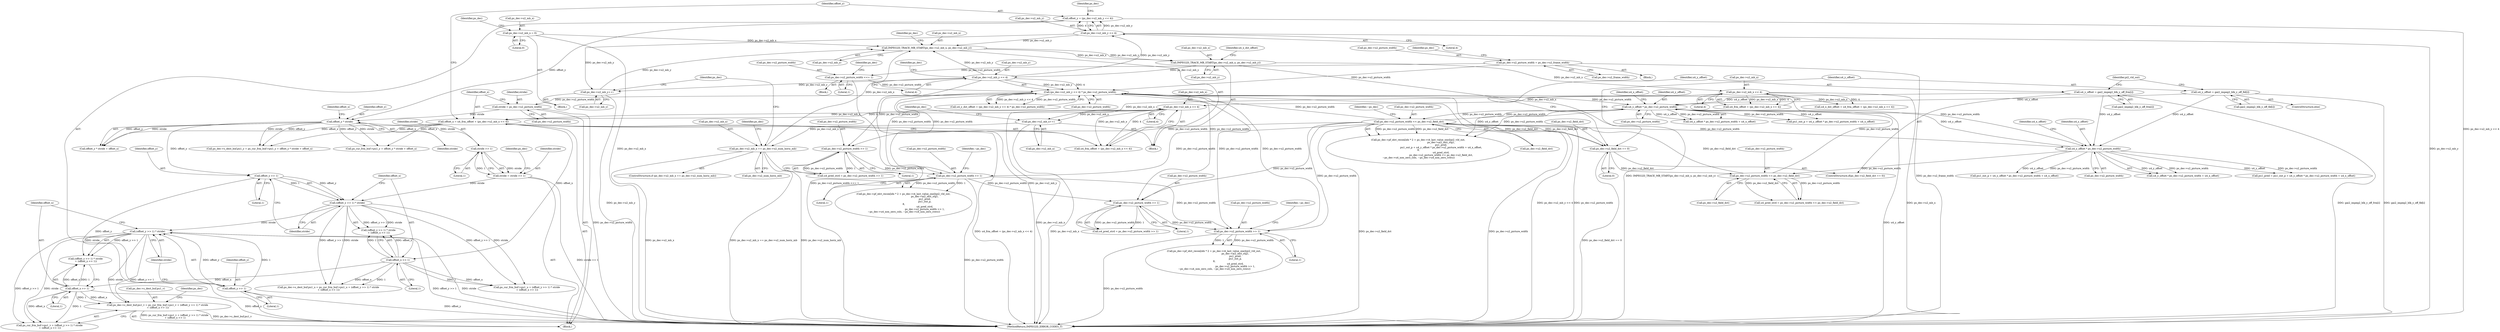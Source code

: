 digraph "0_Android_58a6822d7140137ce957c6d2fc20bae1374186c1@pointer" {
"1000352" [label="(Call,ps_dec->s_dest_buf.pu1_v = ps_cur_frm_buf->pu1_v + (offset_y >> 1) * stride\n + (offset_x >> 1))"];
"1000363" [label="(Call,(offset_y >> 1) * stride)"];
"1000364" [label="(Call,offset_y >> 1)"];
"1000345" [label="(Call,offset_y >> 1)"];
"1000324" [label="(Call,offset_y * stride)"];
"1000306" [label="(Call,offset_y = (ps_dec->u2_mb_y << 4))"];
"1000308" [label="(Call,ps_dec->u2_mb_y << 4)"];
"1000234" [label="(Call,ps_dec->u2_mb_y << 4)"];
"1000215" [label="(Call,IMPEG2D_TRACE_MB_START(ps_dec->u2_mb_x, ps_dec->u2_mb_y))"];
"1000197" [label="(Call,IMPEG2D_TRACE_MB_START(ps_dec->u2_mb_x, ps_dec->u2_mb_y))"];
"1000808" [label="(Call,ps_dec->u2_mb_x = 0)"];
"1000800" [label="(Call,ps_dec->u2_mb_x == ps_dec->u2_num_horiz_mb)"];
"1000779" [label="(Call,ps_dec->u2_mb_x++)"];
"1000226" [label="(Call,ps_dec->u2_mb_x << 4)"];
"1000301" [label="(Call,ps_dec->u2_mb_x << 4)"];
"1000813" [label="(Call,ps_dec->u2_mb_y++)"];
"1000292" [label="(Call,stride = ps_dec->u2_picture_width)"];
"1000233" [label="(Call,(ps_dec->u2_mb_y << 4) * ps_dec->u2_picture_width)"];
"1000645" [label="(Call,ps_dec->u2_picture_width >> 1)"];
"1000621" [label="(Call,ps_dec->u2_picture_width >> 1)"];
"1000523" [label="(Call,ps_dec->u2_picture_width << ps_dec->u2_field_dct)"];
"1000515" [label="(Call,u4_y_offset * ps_dec->u2_picture_width)"];
"1000437" [label="(Call,u4_y_offset = gai2_impeg2_blk_y_off_fld[i])"];
"1000431" [label="(Call,u4_y_offset = gai2_impeg2_blk_y_off_frm[i])"];
"1000481" [label="(Call,u4_y_offset * ps_dec->u2_picture_width)"];
"1000489" [label="(Call,ps_dec->u2_picture_width << ps_dec->u2_field_dct)"];
"1000426" [label="(Call,ps_dec->u2_field_dct == 0)"];
"1000165" [label="(Call,ps_dec->u2_picture_width <<= 1)"];
"1000151" [label="(Call,ps_dec->u2_picture_width = ps_dec->u2_frame_width)"];
"1000759" [label="(Call,ps_dec->u2_picture_width >> 1)"];
"1000735" [label="(Call,ps_dec->u2_picture_width >> 1)"];
"1000344" [label="(Call,(offset_y >> 1) * stride)"];
"1000328" [label="(Call,stride = stride >> 1)"];
"1000330" [label="(Call,stride >> 1)"];
"1000368" [label="(Call,offset_x >> 1)"];
"1000349" [label="(Call,offset_x >> 1)"];
"1000297" [label="(Call,offset_x = u4_frm_offset + (ps_dec->u2_mb_x << 4))"];
"1000219" [label="(Call,ps_dec->u2_mb_y)"];
"1000799" [label="(ControlStructure,if (ps_dec->u2_mb_x == ps_dec->u2_num_horiz_mb))"];
"1000487" [label="(Call,u4_pred_strd = ps_dec->u2_picture_width << ps_dec->u2_field_dct)"];
"1000481" [label="(Call,u4_y_offset * ps_dec->u2_picture_width)"];
"1000336" [label="(Identifier,ps_dec)"];
"1000520" [label="(Identifier,u4_x_offset)"];
"1000293" [label="(Identifier,stride)"];
"1000436" [label="(ControlStructure,else)"];
"1000216" [label="(Call,ps_dec->u2_mb_x)"];
"1000325" [label="(Identifier,offset_y)"];
"1000339" [label="(Call,ps_cur_frm_buf->pu1_u + (offset_y >> 1) * stride\n + (offset_x >> 1))"];
"1000524" [label="(Call,ps_dec->u2_picture_width)"];
"1000298" [label="(Identifier,offset_x)"];
"1000646" [label="(Call,ps_dec->u2_picture_width)"];
"1000333" [label="(Call,ps_dec->s_dest_buf.pu1_u = ps_cur_frm_buf->pu1_u + (offset_y >> 1) * stride\n + (offset_x >> 1))"];
"1000358" [label="(Call,ps_cur_frm_buf->pu1_v + (offset_y >> 1) * stride\n + (offset_x >> 1))"];
"1000527" [label="(Call,ps_dec->u2_field_dct)"];
"1000224" [label="(Call,u4_frm_offset + (ps_dec->u2_mb_x << 4))"];
"1000201" [label="(Call,ps_dec->u2_mb_y)"];
"1000431" [label="(Call,u4_y_offset = gai2_impeg2_blk_y_off_frm[i])"];
"1000324" [label="(Call,offset_y * stride)"];
"1000739" [label="(Literal,1)"];
"1000427" [label="(Call,ps_dec->u2_field_dct)"];
"1000514" [label="(Call,u4_y_offset * ps_dec->u2_picture_width + u4_x_offset)"];
"1000155" [label="(Call,ps_dec->u2_frame_width)"];
"1000346" [label="(Identifier,offset_y)"];
"1000645" [label="(Call,ps_dec->u2_picture_width >> 1)"];
"1000814" [label="(Call,ps_dec->u2_mb_y)"];
"1000302" [label="(Call,ps_dec->u2_mb_x)"];
"1000332" [label="(Literal,1)"];
"1000231" [label="(Call,u4_y_dst_offset = (ps_dec->u2_mb_y << 4) * ps_dec->u2_picture_width)"];
"1000820" [label="(Identifier,ps_dec)"];
"1000493" [label="(Call,ps_dec->u2_field_dct)"];
"1000483" [label="(Call,ps_dec->u2_picture_width)"];
"1000787" [label="(Identifier,ps_dec)"];
"1000343" [label="(Call,(offset_y >> 1) * stride\n + (offset_x >> 1))"];
"1000257" [label="(Block,)"];
"1000331" [label="(Identifier,stride)"];
"1000489" [label="(Call,ps_dec->u2_picture_width << ps_dec->u2_field_dct)"];
"1000151" [label="(Call,ps_dec->u2_picture_width = ps_dec->u2_frame_width)"];
"1000306" [label="(Call,offset_y = (ps_dec->u2_mb_y << 4))"];
"1000369" [label="(Identifier,offset_x)"];
"1000297" [label="(Call,offset_x = u4_frm_offset + (ps_dec->u2_mb_x << 4))"];
"1000801" [label="(Call,ps_dec->u2_mb_x)"];
"1000760" [label="(Call,ps_dec->u2_picture_width)"];
"1000169" [label="(Literal,1)"];
"1000294" [label="(Call,ps_dec->u2_picture_width)"];
"1000432" [label="(Identifier,u4_y_offset)"];
"1000813" [label="(Call,ps_dec->u2_mb_y++)"];
"1000235" [label="(Call,ps_dec->u2_mb_y)"];
"1000368" [label="(Call,offset_x >> 1)"];
"1000345" [label="(Call,offset_y >> 1)"];
"1000515" [label="(Call,u4_y_offset * ps_dec->u2_picture_width)"];
"1000366" [label="(Literal,1)"];
"1000312" [label="(Literal,4)"];
"1000480" [label="(Call,u4_y_offset * ps_dec->u2_picture_width + u4_x_offset)"];
"1000173" [label="(Identifier,ps_dec)"];
"1000226" [label="(Call,ps_dec->u2_mb_x << 4)"];
"1000807" [label="(Block,)"];
"1000352" [label="(Call,ps_dec->s_dest_buf.pu1_v = ps_cur_frm_buf->pu1_v + (offset_y >> 1) * stride\n + (offset_x >> 1))"];
"1000301" [label="(Call,ps_dec->u2_mb_x << 4)"];
"1000808" [label="(Call,ps_dec->u2_mb_x = 0)"];
"1000486" [label="(Identifier,u4_x_offset)"];
"1000166" [label="(Call,ps_dec->u2_picture_width)"];
"1000370" [label="(Literal,1)"];
"1000299" [label="(Call,u4_frm_offset + (ps_dec->u2_mb_x << 4))"];
"1000812" [label="(Literal,0)"];
"1000351" [label="(Literal,1)"];
"1000197" [label="(Call,IMPEG2D_TRACE_MB_START(ps_dec->u2_mb_x, ps_dec->u2_mb_y))"];
"1000476" [label="(Call,pu1_pred = pu1_out_p + u4_y_offset * ps_dec->u2_picture_width + u4_x_offset)"];
"1000649" [label="(Literal,1)"];
"1000305" [label="(Literal,4)"];
"1000439" [label="(Call,gai2_impeg2_blk_y_off_fld[i])"];
"1000353" [label="(Call,ps_dec->s_dest_buf.pu1_v)"];
"1000367" [label="(Identifier,stride)"];
"1000350" [label="(Identifier,offset_x)"];
"1000183" [label="(Block,)"];
"1000512" [label="(Call,pu1_out_p + u4_y_offset * ps_dec->u2_picture_width + u4_x_offset)"];
"1000426" [label="(Call,ps_dec->u2_field_dct == 0)"];
"1000165" [label="(Call,ps_dec->u2_picture_width <<= 1)"];
"1000323" [label="(Call,offset_y * stride + offset_x)"];
"1000307" [label="(Identifier,offset_y)"];
"1000815" [label="(Identifier,ps_dec)"];
"1000328" [label="(Call,stride = stride >> 1)"];
"1000759" [label="(Call,ps_dec->u2_picture_width >> 1)"];
"1000363" [label="(Call,(offset_y >> 1) * stride)"];
"1000326" [label="(Identifier,stride)"];
"1000809" [label="(Call,ps_dec->u2_mb_x)"];
"1000313" [label="(Call,ps_dec->s_dest_buf.pu1_y = ps_cur_frm_buf->pu1_y + offset_y * stride + offset_x)"];
"1000240" [label="(Identifier,ps_dec)"];
"1000804" [label="(Call,ps_dec->u2_num_horiz_mb)"];
"1000292" [label="(Call,stride = ps_dec->u2_picture_width)"];
"1000735" [label="(Call,ps_dec->u2_picture_width >> 1)"];
"1000215" [label="(Call,IMPEG2D_TRACE_MB_START(ps_dec->u2_mb_x, ps_dec->u2_mb_y))"];
"1000736" [label="(Call,ps_dec->u2_picture_width)"];
"1000517" [label="(Call,ps_dec->u2_picture_width)"];
"1000308" [label="(Call,ps_dec->u2_mb_y << 4)"];
"1000222" [label="(Call,u4_x_dst_offset = u4_frm_offset + (ps_dec->u2_mb_x << 4))"];
"1000750" [label="(Call,ps_dec->pf_idct_recon[idx * 2 + ps_dec->i4_last_value_one](pi2_vld_out,\n                                                        ps_dec->ai2_idct_stg1,\n                                                        pu1_pred,\n                                                        pu1_out_p,\n 8,\n                                                        u4_pred_strd,\n                                                        ps_dec->u2_picture_width >> 1,\n ~ps_dec->u4_non_zero_cols, ~ps_dec->u4_non_zero_rows))"];
"1000430" [label="(Literal,0)"];
"1000227" [label="(Call,ps_dec->u2_mb_x)"];
"1000506" [label="(Call,ps_dec->pf_idct_recon[idx * 2 + ps_dec->i4_last_value_one](pi2_vld_out,\n                                                            ps_dec->ai2_idct_stg1,\n                                                            pu1_pred,\n                                                            pu1_out_p + u4_y_offset * ps_dec->u2_picture_width + u4_x_offset,\n 8,\n                                                            u4_pred_strd,\n                                                            ps_dec->u2_picture_width << ps_dec->u2_field_dct,\n ~ps_dec->u4_non_zero_cols, ~ps_dec->u4_non_zero_rows))"];
"1000344" [label="(Call,(offset_y >> 1) * stride)"];
"1000372" [label="(Identifier,ps_dec)"];
"1000327" [label="(Identifier,offset_x)"];
"1000319" [label="(Call,ps_cur_frm_buf->pu1_y + offset_y * stride + offset_x)"];
"1000425" [label="(ControlStructure,if(ps_dec->u2_field_dct == 0))"];
"1000152" [label="(Call,ps_dec->u2_picture_width)"];
"1000348" [label="(Identifier,stride)"];
"1000164" [label="(Block,)"];
"1000833" [label="(MethodReturn,IMPEG2D_ERROR_CODES_T)"];
"1000765" [label="(Identifier,~ps_dec)"];
"1000733" [label="(Call,u4_pred_strd = ps_dec->u2_picture_width >> 1)"];
"1000239" [label="(Call,ps_dec->u2_picture_width)"];
"1000651" [label="(Identifier,~ps_dec)"];
"1000622" [label="(Call,ps_dec->u2_picture_width)"];
"1000316" [label="(Identifier,ps_dec)"];
"1000347" [label="(Literal,1)"];
"1000362" [label="(Call,(offset_y >> 1) * stride\n + (offset_x >> 1))"];
"1000443" [label="(Identifier,pi2_vld_out)"];
"1000438" [label="(Identifier,u4_y_offset)"];
"1000478" [label="(Call,pu1_out_p + u4_y_offset * ps_dec->u2_picture_width + u4_x_offset)"];
"1000482" [label="(Identifier,u4_y_offset)"];
"1000161" [label="(Identifier,ps_dec)"];
"1000207" [label="(Identifier,ps_dec)"];
"1000516" [label="(Identifier,u4_y_offset)"];
"1000636" [label="(Call,ps_dec->pf_idct_recon[idx * 2 + ps_dec->i4_last_value_one](pi2_vld_out,\n                                                        ps_dec->ai2_idct_stg1,\n                                                        pu1_pred,\n                                                        pu1_out_p,\n 8,\n                                                        u4_pred_strd,\n                                                        ps_dec->u2_picture_width >> 1,\n ~ps_dec->u4_non_zero_cols, ~ps_dec->u4_non_zero_rows))"];
"1000531" [label="(Identifier,~ps_dec)"];
"1000349" [label="(Call,offset_x >> 1)"];
"1000106" [label="(Block,)"];
"1000619" [label="(Call,u4_pred_strd = ps_dec->u2_picture_width >> 1)"];
"1000437" [label="(Call,u4_y_offset = gai2_impeg2_blk_y_off_fld[i])"];
"1000800" [label="(Call,ps_dec->u2_mb_x == ps_dec->u2_num_horiz_mb)"];
"1000230" [label="(Literal,4)"];
"1000364" [label="(Call,offset_y >> 1)"];
"1000810" [label="(Identifier,ps_dec)"];
"1000780" [label="(Call,ps_dec->u2_mb_x)"];
"1000433" [label="(Call,gai2_impeg2_blk_y_off_frm[i])"];
"1000779" [label="(Call,ps_dec->u2_mb_x++)"];
"1000763" [label="(Literal,1)"];
"1000198" [label="(Call,ps_dec->u2_mb_x)"];
"1000233" [label="(Call,(ps_dec->u2_mb_y << 4) * ps_dec->u2_picture_width)"];
"1000621" [label="(Call,ps_dec->u2_picture_width >> 1)"];
"1000523" [label="(Call,ps_dec->u2_picture_width << ps_dec->u2_field_dct)"];
"1000490" [label="(Call,ps_dec->u2_picture_width)"];
"1000223" [label="(Identifier,u4_x_dst_offset)"];
"1000329" [label="(Identifier,stride)"];
"1000365" [label="(Identifier,offset_y)"];
"1000330" [label="(Call,stride >> 1)"];
"1000238" [label="(Literal,4)"];
"1000625" [label="(Literal,1)"];
"1000234" [label="(Call,ps_dec->u2_mb_y << 4)"];
"1000309" [label="(Call,ps_dec->u2_mb_y)"];
"1000352" -> "1000257"  [label="AST: "];
"1000352" -> "1000358"  [label="CFG: "];
"1000353" -> "1000352"  [label="AST: "];
"1000358" -> "1000352"  [label="AST: "];
"1000372" -> "1000352"  [label="CFG: "];
"1000352" -> "1000833"  [label="DDG: ps_dec->s_dest_buf.pu1_v"];
"1000352" -> "1000833"  [label="DDG: ps_cur_frm_buf->pu1_v + (offset_y >> 1) * stride\n + (offset_x >> 1)"];
"1000363" -> "1000352"  [label="DDG: offset_y >> 1"];
"1000363" -> "1000352"  [label="DDG: stride"];
"1000368" -> "1000352"  [label="DDG: offset_x"];
"1000368" -> "1000352"  [label="DDG: 1"];
"1000363" -> "1000362"  [label="AST: "];
"1000363" -> "1000367"  [label="CFG: "];
"1000364" -> "1000363"  [label="AST: "];
"1000367" -> "1000363"  [label="AST: "];
"1000369" -> "1000363"  [label="CFG: "];
"1000363" -> "1000833"  [label="DDG: offset_y >> 1"];
"1000363" -> "1000833"  [label="DDG: stride"];
"1000363" -> "1000358"  [label="DDG: offset_y >> 1"];
"1000363" -> "1000358"  [label="DDG: stride"];
"1000363" -> "1000362"  [label="DDG: offset_y >> 1"];
"1000363" -> "1000362"  [label="DDG: stride"];
"1000364" -> "1000363"  [label="DDG: offset_y"];
"1000364" -> "1000363"  [label="DDG: 1"];
"1000344" -> "1000363"  [label="DDG: stride"];
"1000364" -> "1000366"  [label="CFG: "];
"1000365" -> "1000364"  [label="AST: "];
"1000366" -> "1000364"  [label="AST: "];
"1000367" -> "1000364"  [label="CFG: "];
"1000364" -> "1000833"  [label="DDG: offset_y"];
"1000345" -> "1000364"  [label="DDG: offset_y"];
"1000345" -> "1000344"  [label="AST: "];
"1000345" -> "1000347"  [label="CFG: "];
"1000346" -> "1000345"  [label="AST: "];
"1000347" -> "1000345"  [label="AST: "];
"1000348" -> "1000345"  [label="CFG: "];
"1000345" -> "1000344"  [label="DDG: offset_y"];
"1000345" -> "1000344"  [label="DDG: 1"];
"1000324" -> "1000345"  [label="DDG: offset_y"];
"1000324" -> "1000323"  [label="AST: "];
"1000324" -> "1000326"  [label="CFG: "];
"1000325" -> "1000324"  [label="AST: "];
"1000326" -> "1000324"  [label="AST: "];
"1000327" -> "1000324"  [label="CFG: "];
"1000324" -> "1000313"  [label="DDG: offset_y"];
"1000324" -> "1000313"  [label="DDG: stride"];
"1000324" -> "1000319"  [label="DDG: offset_y"];
"1000324" -> "1000319"  [label="DDG: stride"];
"1000324" -> "1000323"  [label="DDG: offset_y"];
"1000324" -> "1000323"  [label="DDG: stride"];
"1000306" -> "1000324"  [label="DDG: offset_y"];
"1000292" -> "1000324"  [label="DDG: stride"];
"1000324" -> "1000330"  [label="DDG: stride"];
"1000306" -> "1000257"  [label="AST: "];
"1000306" -> "1000308"  [label="CFG: "];
"1000307" -> "1000306"  [label="AST: "];
"1000308" -> "1000306"  [label="AST: "];
"1000316" -> "1000306"  [label="CFG: "];
"1000306" -> "1000833"  [label="DDG: ps_dec->u2_mb_y << 4"];
"1000308" -> "1000306"  [label="DDG: ps_dec->u2_mb_y"];
"1000308" -> "1000306"  [label="DDG: 4"];
"1000308" -> "1000312"  [label="CFG: "];
"1000309" -> "1000308"  [label="AST: "];
"1000312" -> "1000308"  [label="AST: "];
"1000308" -> "1000833"  [label="DDG: ps_dec->u2_mb_y"];
"1000308" -> "1000197"  [label="DDG: ps_dec->u2_mb_y"];
"1000234" -> "1000308"  [label="DDG: ps_dec->u2_mb_y"];
"1000308" -> "1000813"  [label="DDG: ps_dec->u2_mb_y"];
"1000234" -> "1000233"  [label="AST: "];
"1000234" -> "1000238"  [label="CFG: "];
"1000235" -> "1000234"  [label="AST: "];
"1000238" -> "1000234"  [label="AST: "];
"1000240" -> "1000234"  [label="CFG: "];
"1000234" -> "1000833"  [label="DDG: ps_dec->u2_mb_y"];
"1000234" -> "1000197"  [label="DDG: ps_dec->u2_mb_y"];
"1000234" -> "1000233"  [label="DDG: ps_dec->u2_mb_y"];
"1000234" -> "1000233"  [label="DDG: 4"];
"1000215" -> "1000234"  [label="DDG: ps_dec->u2_mb_y"];
"1000234" -> "1000813"  [label="DDG: ps_dec->u2_mb_y"];
"1000215" -> "1000183"  [label="AST: "];
"1000215" -> "1000219"  [label="CFG: "];
"1000216" -> "1000215"  [label="AST: "];
"1000219" -> "1000215"  [label="AST: "];
"1000223" -> "1000215"  [label="CFG: "];
"1000215" -> "1000833"  [label="DDG: IMPEG2D_TRACE_MB_START(ps_dec->u2_mb_x, ps_dec->u2_mb_y)"];
"1000197" -> "1000215"  [label="DDG: ps_dec->u2_mb_x"];
"1000197" -> "1000215"  [label="DDG: ps_dec->u2_mb_y"];
"1000215" -> "1000226"  [label="DDG: ps_dec->u2_mb_x"];
"1000197" -> "1000183"  [label="AST: "];
"1000197" -> "1000201"  [label="CFG: "];
"1000198" -> "1000197"  [label="AST: "];
"1000201" -> "1000197"  [label="AST: "];
"1000207" -> "1000197"  [label="CFG: "];
"1000808" -> "1000197"  [label="DDG: ps_dec->u2_mb_x"];
"1000800" -> "1000197"  [label="DDG: ps_dec->u2_mb_x"];
"1000813" -> "1000197"  [label="DDG: ps_dec->u2_mb_y"];
"1000808" -> "1000807"  [label="AST: "];
"1000808" -> "1000812"  [label="CFG: "];
"1000809" -> "1000808"  [label="AST: "];
"1000812" -> "1000808"  [label="AST: "];
"1000815" -> "1000808"  [label="CFG: "];
"1000808" -> "1000833"  [label="DDG: ps_dec->u2_mb_x"];
"1000800" -> "1000799"  [label="AST: "];
"1000800" -> "1000804"  [label="CFG: "];
"1000801" -> "1000800"  [label="AST: "];
"1000804" -> "1000800"  [label="AST: "];
"1000820" -> "1000800"  [label="CFG: "];
"1000810" -> "1000800"  [label="CFG: "];
"1000800" -> "1000833"  [label="DDG: ps_dec->u2_mb_x == ps_dec->u2_num_horiz_mb"];
"1000800" -> "1000833"  [label="DDG: ps_dec->u2_num_horiz_mb"];
"1000800" -> "1000833"  [label="DDG: ps_dec->u2_mb_x"];
"1000779" -> "1000800"  [label="DDG: ps_dec->u2_mb_x"];
"1000779" -> "1000183"  [label="AST: "];
"1000779" -> "1000780"  [label="CFG: "];
"1000780" -> "1000779"  [label="AST: "];
"1000787" -> "1000779"  [label="CFG: "];
"1000779" -> "1000833"  [label="DDG: ps_dec->u2_mb_x"];
"1000226" -> "1000779"  [label="DDG: ps_dec->u2_mb_x"];
"1000301" -> "1000779"  [label="DDG: ps_dec->u2_mb_x"];
"1000226" -> "1000224"  [label="AST: "];
"1000226" -> "1000230"  [label="CFG: "];
"1000227" -> "1000226"  [label="AST: "];
"1000230" -> "1000226"  [label="AST: "];
"1000224" -> "1000226"  [label="CFG: "];
"1000226" -> "1000833"  [label="DDG: ps_dec->u2_mb_x"];
"1000226" -> "1000222"  [label="DDG: ps_dec->u2_mb_x"];
"1000226" -> "1000222"  [label="DDG: 4"];
"1000226" -> "1000224"  [label="DDG: ps_dec->u2_mb_x"];
"1000226" -> "1000224"  [label="DDG: 4"];
"1000226" -> "1000301"  [label="DDG: ps_dec->u2_mb_x"];
"1000301" -> "1000299"  [label="AST: "];
"1000301" -> "1000305"  [label="CFG: "];
"1000302" -> "1000301"  [label="AST: "];
"1000305" -> "1000301"  [label="AST: "];
"1000299" -> "1000301"  [label="CFG: "];
"1000301" -> "1000833"  [label="DDG: ps_dec->u2_mb_x"];
"1000301" -> "1000297"  [label="DDG: ps_dec->u2_mb_x"];
"1000301" -> "1000297"  [label="DDG: 4"];
"1000301" -> "1000299"  [label="DDG: ps_dec->u2_mb_x"];
"1000301" -> "1000299"  [label="DDG: 4"];
"1000813" -> "1000807"  [label="AST: "];
"1000813" -> "1000814"  [label="CFG: "];
"1000814" -> "1000813"  [label="AST: "];
"1000820" -> "1000813"  [label="CFG: "];
"1000813" -> "1000833"  [label="DDG: ps_dec->u2_mb_y"];
"1000292" -> "1000257"  [label="AST: "];
"1000292" -> "1000294"  [label="CFG: "];
"1000293" -> "1000292"  [label="AST: "];
"1000294" -> "1000292"  [label="AST: "];
"1000298" -> "1000292"  [label="CFG: "];
"1000292" -> "1000833"  [label="DDG: ps_dec->u2_picture_width"];
"1000233" -> "1000292"  [label="DDG: ps_dec->u2_picture_width"];
"1000233" -> "1000231"  [label="AST: "];
"1000233" -> "1000239"  [label="CFG: "];
"1000239" -> "1000233"  [label="AST: "];
"1000231" -> "1000233"  [label="CFG: "];
"1000233" -> "1000833"  [label="DDG: ps_dec->u2_picture_width"];
"1000233" -> "1000833"  [label="DDG: ps_dec->u2_mb_y << 4"];
"1000233" -> "1000231"  [label="DDG: ps_dec->u2_mb_y << 4"];
"1000233" -> "1000231"  [label="DDG: ps_dec->u2_picture_width"];
"1000645" -> "1000233"  [label="DDG: ps_dec->u2_picture_width"];
"1000523" -> "1000233"  [label="DDG: ps_dec->u2_picture_width"];
"1000165" -> "1000233"  [label="DDG: ps_dec->u2_picture_width"];
"1000151" -> "1000233"  [label="DDG: ps_dec->u2_picture_width"];
"1000759" -> "1000233"  [label="DDG: ps_dec->u2_picture_width"];
"1000233" -> "1000481"  [label="DDG: ps_dec->u2_picture_width"];
"1000233" -> "1000515"  [label="DDG: ps_dec->u2_picture_width"];
"1000233" -> "1000621"  [label="DDG: ps_dec->u2_picture_width"];
"1000233" -> "1000645"  [label="DDG: ps_dec->u2_picture_width"];
"1000233" -> "1000735"  [label="DDG: ps_dec->u2_picture_width"];
"1000233" -> "1000759"  [label="DDG: ps_dec->u2_picture_width"];
"1000645" -> "1000636"  [label="AST: "];
"1000645" -> "1000649"  [label="CFG: "];
"1000646" -> "1000645"  [label="AST: "];
"1000649" -> "1000645"  [label="AST: "];
"1000651" -> "1000645"  [label="CFG: "];
"1000645" -> "1000833"  [label="DDG: ps_dec->u2_picture_width"];
"1000645" -> "1000636"  [label="DDG: ps_dec->u2_picture_width"];
"1000645" -> "1000636"  [label="DDG: 1"];
"1000621" -> "1000645"  [label="DDG: ps_dec->u2_picture_width"];
"1000523" -> "1000645"  [label="DDG: ps_dec->u2_picture_width"];
"1000645" -> "1000735"  [label="DDG: ps_dec->u2_picture_width"];
"1000645" -> "1000759"  [label="DDG: ps_dec->u2_picture_width"];
"1000621" -> "1000619"  [label="AST: "];
"1000621" -> "1000625"  [label="CFG: "];
"1000622" -> "1000621"  [label="AST: "];
"1000625" -> "1000621"  [label="AST: "];
"1000619" -> "1000621"  [label="CFG: "];
"1000621" -> "1000619"  [label="DDG: ps_dec->u2_picture_width"];
"1000621" -> "1000619"  [label="DDG: 1"];
"1000523" -> "1000621"  [label="DDG: ps_dec->u2_picture_width"];
"1000523" -> "1000506"  [label="AST: "];
"1000523" -> "1000527"  [label="CFG: "];
"1000524" -> "1000523"  [label="AST: "];
"1000527" -> "1000523"  [label="AST: "];
"1000531" -> "1000523"  [label="CFG: "];
"1000523" -> "1000833"  [label="DDG: ps_dec->u2_picture_width"];
"1000523" -> "1000833"  [label="DDG: ps_dec->u2_field_dct"];
"1000523" -> "1000426"  [label="DDG: ps_dec->u2_field_dct"];
"1000523" -> "1000481"  [label="DDG: ps_dec->u2_picture_width"];
"1000523" -> "1000515"  [label="DDG: ps_dec->u2_picture_width"];
"1000523" -> "1000506"  [label="DDG: ps_dec->u2_picture_width"];
"1000523" -> "1000506"  [label="DDG: ps_dec->u2_field_dct"];
"1000515" -> "1000523"  [label="DDG: ps_dec->u2_picture_width"];
"1000426" -> "1000523"  [label="DDG: ps_dec->u2_field_dct"];
"1000489" -> "1000523"  [label="DDG: ps_dec->u2_field_dct"];
"1000523" -> "1000735"  [label="DDG: ps_dec->u2_picture_width"];
"1000523" -> "1000759"  [label="DDG: ps_dec->u2_picture_width"];
"1000515" -> "1000514"  [label="AST: "];
"1000515" -> "1000517"  [label="CFG: "];
"1000516" -> "1000515"  [label="AST: "];
"1000517" -> "1000515"  [label="AST: "];
"1000520" -> "1000515"  [label="CFG: "];
"1000515" -> "1000833"  [label="DDG: u4_y_offset"];
"1000515" -> "1000506"  [label="DDG: u4_y_offset"];
"1000515" -> "1000506"  [label="DDG: ps_dec->u2_picture_width"];
"1000515" -> "1000512"  [label="DDG: u4_y_offset"];
"1000515" -> "1000512"  [label="DDG: ps_dec->u2_picture_width"];
"1000515" -> "1000514"  [label="DDG: u4_y_offset"];
"1000515" -> "1000514"  [label="DDG: ps_dec->u2_picture_width"];
"1000437" -> "1000515"  [label="DDG: u4_y_offset"];
"1000431" -> "1000515"  [label="DDG: u4_y_offset"];
"1000481" -> "1000515"  [label="DDG: u4_y_offset"];
"1000489" -> "1000515"  [label="DDG: ps_dec->u2_picture_width"];
"1000437" -> "1000436"  [label="AST: "];
"1000437" -> "1000439"  [label="CFG: "];
"1000438" -> "1000437"  [label="AST: "];
"1000439" -> "1000437"  [label="AST: "];
"1000443" -> "1000437"  [label="CFG: "];
"1000437" -> "1000833"  [label="DDG: gai2_impeg2_blk_y_off_fld[i]"];
"1000437" -> "1000481"  [label="DDG: u4_y_offset"];
"1000431" -> "1000425"  [label="AST: "];
"1000431" -> "1000433"  [label="CFG: "];
"1000432" -> "1000431"  [label="AST: "];
"1000433" -> "1000431"  [label="AST: "];
"1000443" -> "1000431"  [label="CFG: "];
"1000431" -> "1000833"  [label="DDG: gai2_impeg2_blk_y_off_frm[i]"];
"1000431" -> "1000481"  [label="DDG: u4_y_offset"];
"1000481" -> "1000480"  [label="AST: "];
"1000481" -> "1000483"  [label="CFG: "];
"1000482" -> "1000481"  [label="AST: "];
"1000483" -> "1000481"  [label="AST: "];
"1000486" -> "1000481"  [label="CFG: "];
"1000481" -> "1000476"  [label="DDG: u4_y_offset"];
"1000481" -> "1000476"  [label="DDG: ps_dec->u2_picture_width"];
"1000481" -> "1000478"  [label="DDG: u4_y_offset"];
"1000481" -> "1000478"  [label="DDG: ps_dec->u2_picture_width"];
"1000481" -> "1000480"  [label="DDG: u4_y_offset"];
"1000481" -> "1000480"  [label="DDG: ps_dec->u2_picture_width"];
"1000481" -> "1000489"  [label="DDG: ps_dec->u2_picture_width"];
"1000489" -> "1000487"  [label="AST: "];
"1000489" -> "1000493"  [label="CFG: "];
"1000490" -> "1000489"  [label="AST: "];
"1000493" -> "1000489"  [label="AST: "];
"1000487" -> "1000489"  [label="CFG: "];
"1000489" -> "1000487"  [label="DDG: ps_dec->u2_picture_width"];
"1000489" -> "1000487"  [label="DDG: ps_dec->u2_field_dct"];
"1000426" -> "1000489"  [label="DDG: ps_dec->u2_field_dct"];
"1000426" -> "1000425"  [label="AST: "];
"1000426" -> "1000430"  [label="CFG: "];
"1000427" -> "1000426"  [label="AST: "];
"1000430" -> "1000426"  [label="AST: "];
"1000432" -> "1000426"  [label="CFG: "];
"1000438" -> "1000426"  [label="CFG: "];
"1000426" -> "1000833"  [label="DDG: ps_dec->u2_field_dct == 0"];
"1000165" -> "1000164"  [label="AST: "];
"1000165" -> "1000169"  [label="CFG: "];
"1000166" -> "1000165"  [label="AST: "];
"1000169" -> "1000165"  [label="AST: "];
"1000173" -> "1000165"  [label="CFG: "];
"1000165" -> "1000833"  [label="DDG: ps_dec->u2_picture_width <<= 1"];
"1000151" -> "1000165"  [label="DDG: ps_dec->u2_picture_width"];
"1000151" -> "1000106"  [label="AST: "];
"1000151" -> "1000155"  [label="CFG: "];
"1000152" -> "1000151"  [label="AST: "];
"1000155" -> "1000151"  [label="AST: "];
"1000161" -> "1000151"  [label="CFG: "];
"1000151" -> "1000833"  [label="DDG: ps_dec->u2_frame_width"];
"1000759" -> "1000750"  [label="AST: "];
"1000759" -> "1000763"  [label="CFG: "];
"1000760" -> "1000759"  [label="AST: "];
"1000763" -> "1000759"  [label="AST: "];
"1000765" -> "1000759"  [label="CFG: "];
"1000759" -> "1000833"  [label="DDG: ps_dec->u2_picture_width"];
"1000759" -> "1000750"  [label="DDG: ps_dec->u2_picture_width"];
"1000759" -> "1000750"  [label="DDG: 1"];
"1000735" -> "1000759"  [label="DDG: ps_dec->u2_picture_width"];
"1000735" -> "1000733"  [label="AST: "];
"1000735" -> "1000739"  [label="CFG: "];
"1000736" -> "1000735"  [label="AST: "];
"1000739" -> "1000735"  [label="AST: "];
"1000733" -> "1000735"  [label="CFG: "];
"1000735" -> "1000733"  [label="DDG: ps_dec->u2_picture_width"];
"1000735" -> "1000733"  [label="DDG: 1"];
"1000344" -> "1000343"  [label="AST: "];
"1000344" -> "1000348"  [label="CFG: "];
"1000348" -> "1000344"  [label="AST: "];
"1000350" -> "1000344"  [label="CFG: "];
"1000344" -> "1000333"  [label="DDG: offset_y >> 1"];
"1000344" -> "1000333"  [label="DDG: stride"];
"1000344" -> "1000339"  [label="DDG: offset_y >> 1"];
"1000344" -> "1000339"  [label="DDG: stride"];
"1000344" -> "1000343"  [label="DDG: offset_y >> 1"];
"1000344" -> "1000343"  [label="DDG: stride"];
"1000328" -> "1000344"  [label="DDG: stride"];
"1000328" -> "1000257"  [label="AST: "];
"1000328" -> "1000330"  [label="CFG: "];
"1000329" -> "1000328"  [label="AST: "];
"1000330" -> "1000328"  [label="AST: "];
"1000336" -> "1000328"  [label="CFG: "];
"1000328" -> "1000833"  [label="DDG: stride >> 1"];
"1000330" -> "1000328"  [label="DDG: stride"];
"1000330" -> "1000328"  [label="DDG: 1"];
"1000330" -> "1000332"  [label="CFG: "];
"1000331" -> "1000330"  [label="AST: "];
"1000332" -> "1000330"  [label="AST: "];
"1000368" -> "1000362"  [label="AST: "];
"1000368" -> "1000370"  [label="CFG: "];
"1000369" -> "1000368"  [label="AST: "];
"1000370" -> "1000368"  [label="AST: "];
"1000362" -> "1000368"  [label="CFG: "];
"1000368" -> "1000833"  [label="DDG: offset_x"];
"1000368" -> "1000358"  [label="DDG: offset_x"];
"1000368" -> "1000358"  [label="DDG: 1"];
"1000368" -> "1000362"  [label="DDG: offset_x"];
"1000368" -> "1000362"  [label="DDG: 1"];
"1000349" -> "1000368"  [label="DDG: offset_x"];
"1000349" -> "1000343"  [label="AST: "];
"1000349" -> "1000351"  [label="CFG: "];
"1000350" -> "1000349"  [label="AST: "];
"1000351" -> "1000349"  [label="AST: "];
"1000343" -> "1000349"  [label="CFG: "];
"1000349" -> "1000333"  [label="DDG: offset_x"];
"1000349" -> "1000333"  [label="DDG: 1"];
"1000349" -> "1000339"  [label="DDG: offset_x"];
"1000349" -> "1000339"  [label="DDG: 1"];
"1000349" -> "1000343"  [label="DDG: offset_x"];
"1000349" -> "1000343"  [label="DDG: 1"];
"1000297" -> "1000349"  [label="DDG: offset_x"];
"1000297" -> "1000257"  [label="AST: "];
"1000297" -> "1000299"  [label="CFG: "];
"1000298" -> "1000297"  [label="AST: "];
"1000299" -> "1000297"  [label="AST: "];
"1000307" -> "1000297"  [label="CFG: "];
"1000297" -> "1000833"  [label="DDG: u4_frm_offset + (ps_dec->u2_mb_x << 4)"];
"1000297" -> "1000313"  [label="DDG: offset_x"];
"1000297" -> "1000319"  [label="DDG: offset_x"];
"1000297" -> "1000323"  [label="DDG: offset_x"];
}
